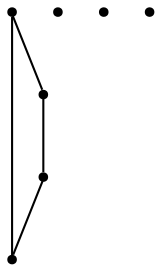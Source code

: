 graph {
  node [shape=point,comment="{\"directed\":false,\"doi\":\"10.1007/978-3-031-22203-0_3\",\"figure\":\"9\"}"]

  v0 [pos="1133.6097988258334,743.9416358020762"]
  v1 [pos="985.6757803437956,596.0116082257483"]
  v2 [pos="1046.6708874998299,529.751890105901"]
  v3 [pos="884.9128423928943,527.3370064662399"]
  v4 [pos="788.43083569246,596.0116082257483"]
  v5 [pos="640.4947346897427,743.9416358020762"]
  v6 [pos="724.487276681714,527.9557936722238"]

  v0 -- v1 [id="-3",pos="1133.6097988258334,743.9416358020762 985.6757803437956,596.0116082257483 985.6757803437956,596.0116082257483 985.6757803437956,596.0116082257483"]
  v4 -- v1 [id="-30",pos="788.43083569246,596.0116082257483 985.6757803437956,596.0116082257483 985.6757803437956,596.0116082257483 985.6757803437956,596.0116082257483"]
  v4 -- v5 [id="-34",pos="788.43083569246,596.0116082257483 640.4947346897427,743.9416358020762 640.4947346897427,743.9416358020762 640.4947346897427,743.9416358020762"]
  v5 -- v0 [id="-42",pos="640.4947346897427,743.9416358020762 1133.6097988258334,743.9416358020762 1133.6097988258334,743.9416358020762 1133.6097988258334,743.9416358020762"]
}